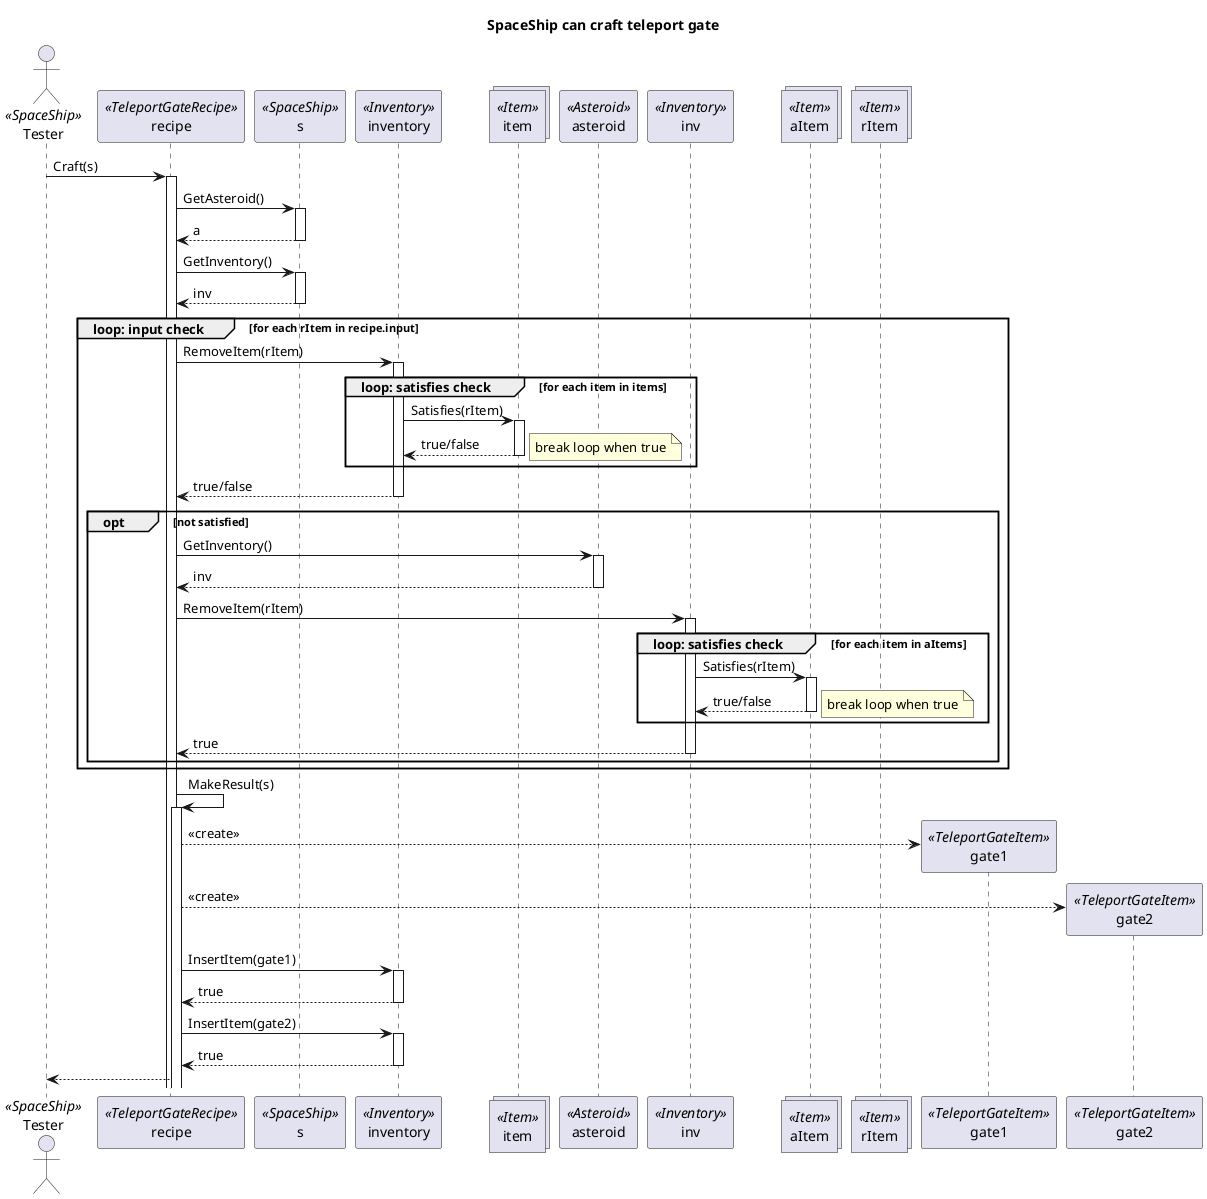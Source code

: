 @startuml
actor Tester as Tester<<SpaceShip>>
participant recipe as recipe <<TeleportGateRecipe>>
participant s as s <<SpaceShip>>
participant inventory as inventory <<Inventory>>
collections item as item <<Item>>
participant asteroid as asteroid <<Asteroid>>
participant inv as inv <<Inventory>>
collections aItem as aItem <<Item>>
collections rItem as rItem <<Item>>
participant gate1 as gate1 <<TeleportGateItem>>
participant gate2 as gate2 <<TeleportGateItem>>

title SpaceShip can craft teleport gate
Tester-> recipe++: Craft(s)

recipe -> s++: GetAsteroid()
s --> recipe--: a

recipe -> s++: GetInventory()
s --> recipe--: inv

group loop: input check[for each rItem in recipe.input]

    recipe -> inventory++: RemoveItem(rItem)

    group loop: satisfies check [for each item in items] 
         inventory -> item++: Satisfies(rItem)
         item --> inventory--: true/false
         note right
         break loop when true
         end note
    end

    inventory-->recipe--: true/false


    group opt [not satisfied]
        recipe -> asteroid++: GetInventory()
        asteroid --> recipe--: inv

        recipe -> inv++: RemoveItem(rItem)

            group loop: satisfies check [for each item in aItems] 
                 inv -> aItem++: Satisfies(rItem)
                 aItem --> inv--: true/false
                    note right
                    break loop when true
                    end note
           end
        inv--> recipe--: true
    end
end
recipe -> recipe++: MakeResult(s)

create gate1
recipe --> gate1: <<create>>
create gate2
recipe --> gate2: <<create>>

recipe -> inventory++: InsertItem(gate1)
inventory --> recipe--: true
recipe -> inventory++: InsertItem(gate2)
inventory --> recipe--: true

recipe --> Tester: 

 

@enduml